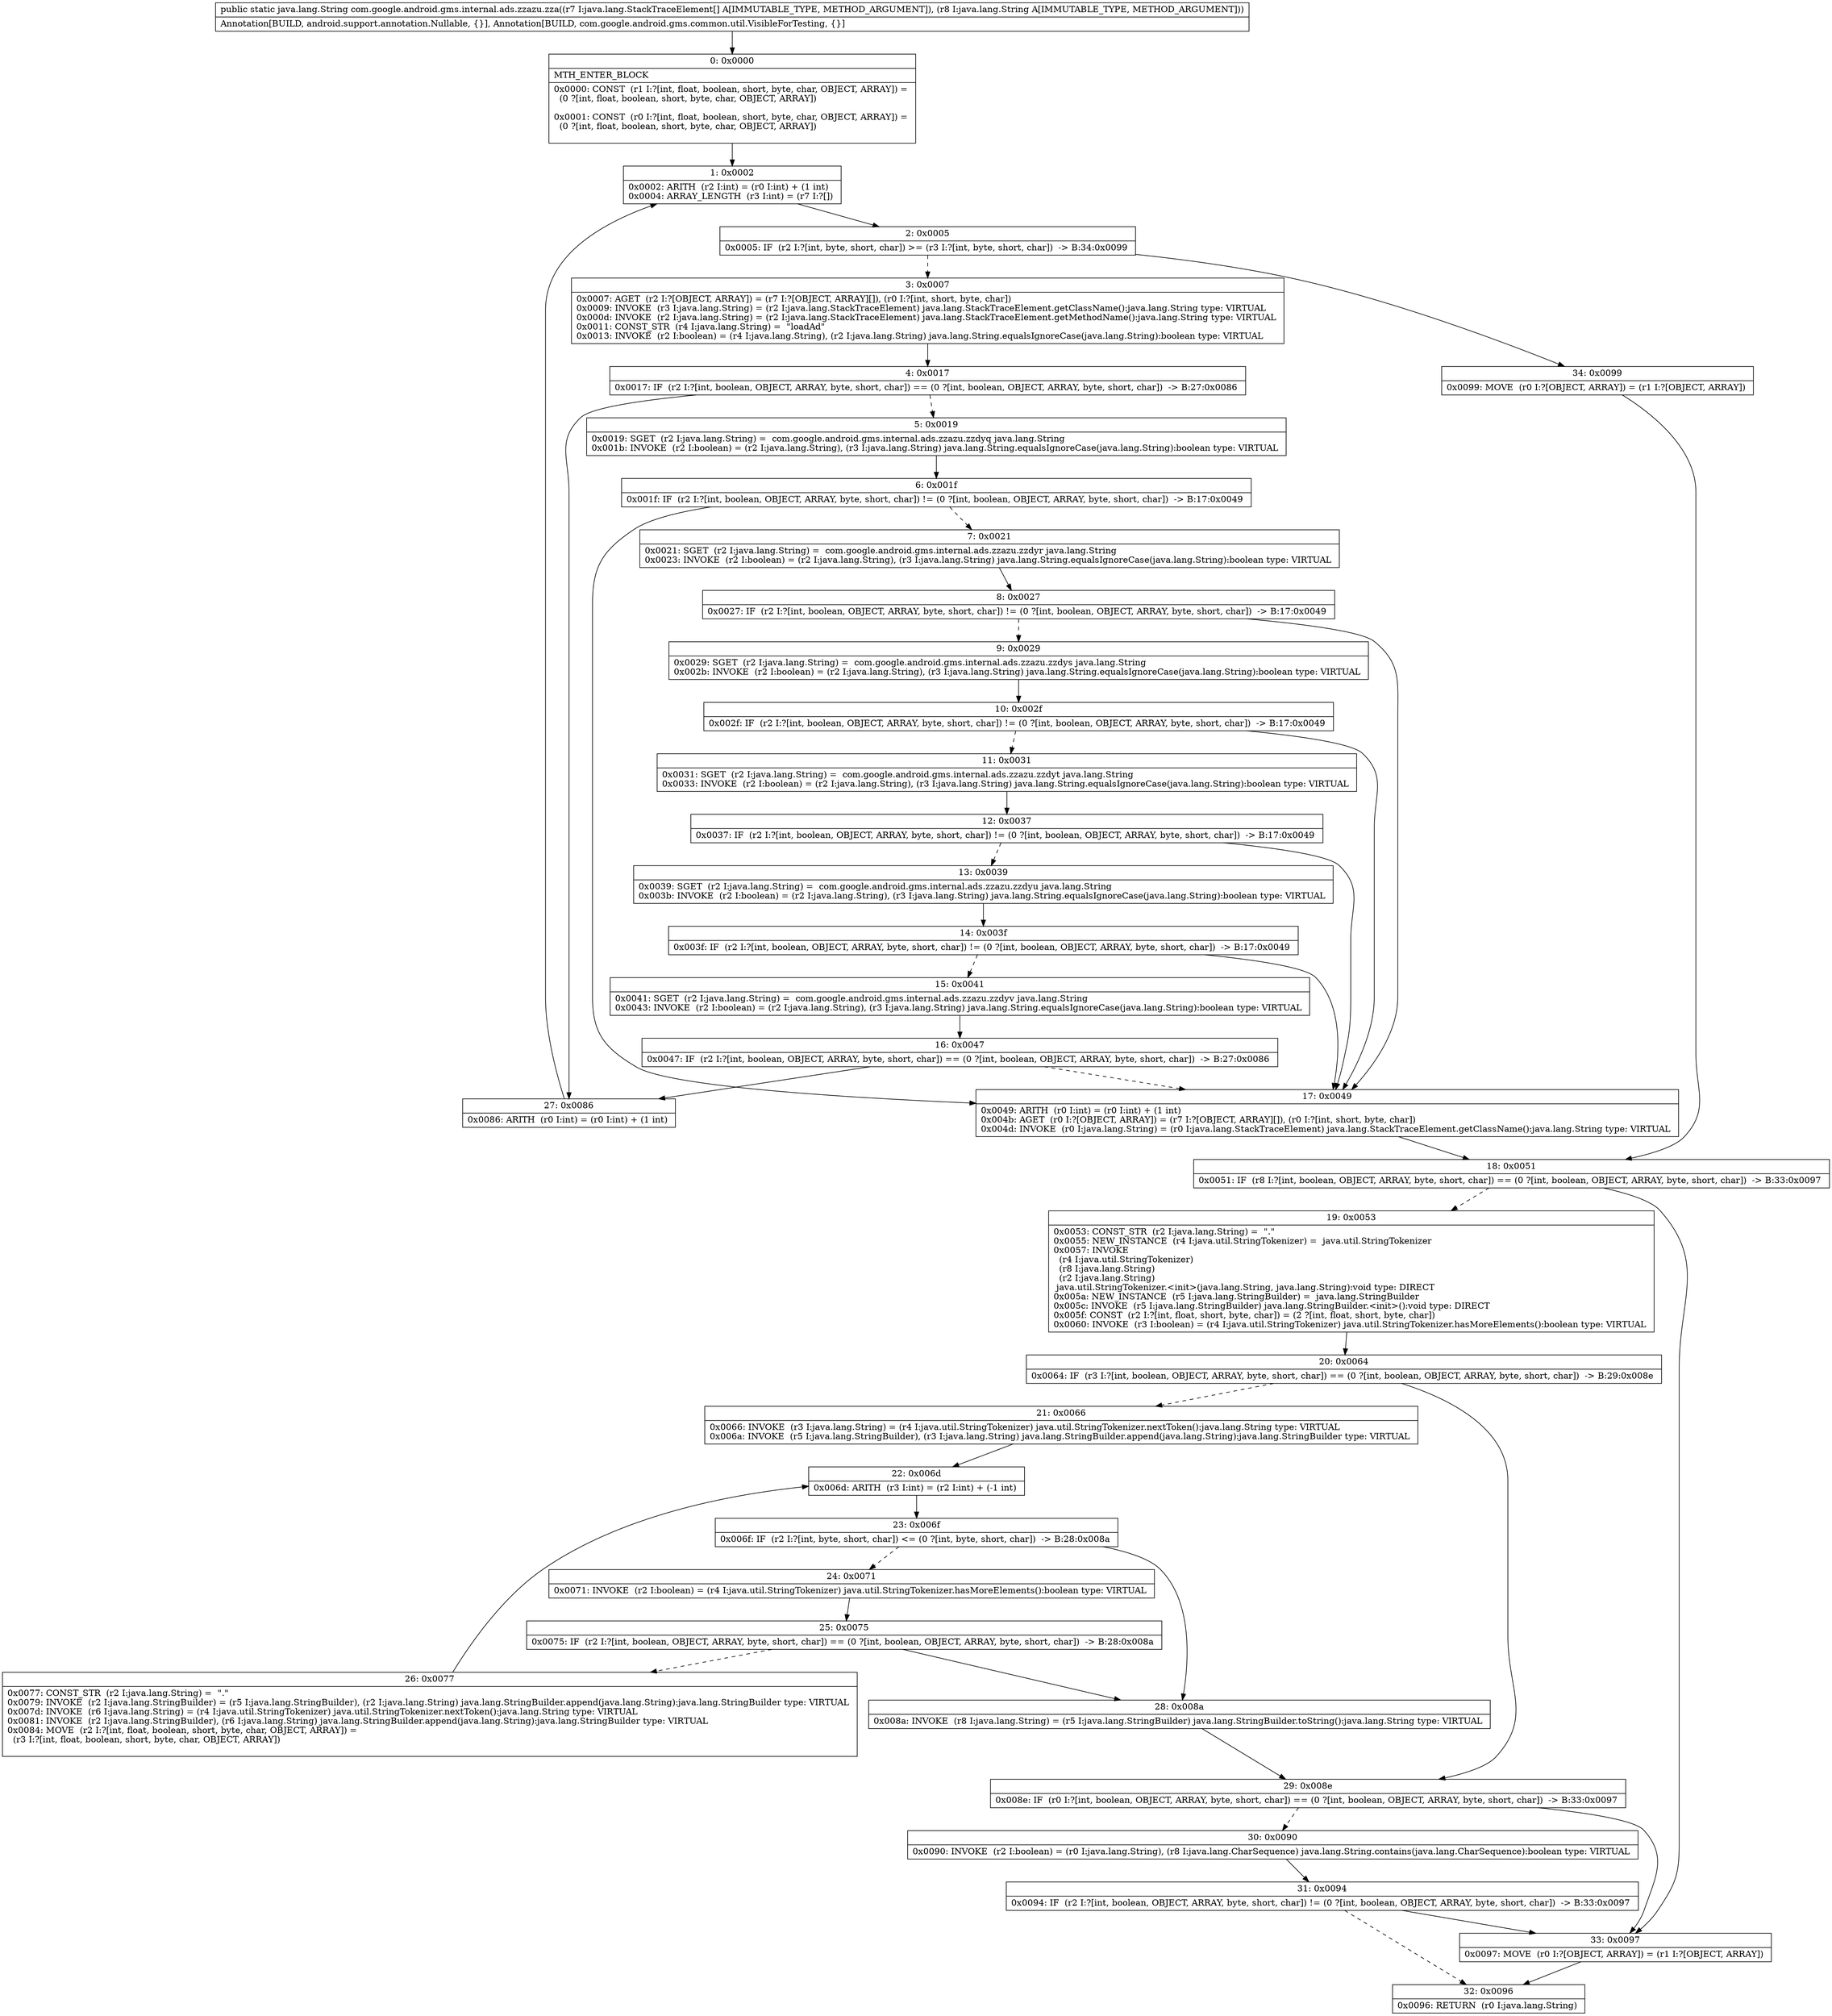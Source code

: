 digraph "CFG forcom.google.android.gms.internal.ads.zzazu.zza([Ljava\/lang\/StackTraceElement;Ljava\/lang\/String;)Ljava\/lang\/String;" {
Node_0 [shape=record,label="{0\:\ 0x0000|MTH_ENTER_BLOCK\l|0x0000: CONST  (r1 I:?[int, float, boolean, short, byte, char, OBJECT, ARRAY]) = \l  (0 ?[int, float, boolean, short, byte, char, OBJECT, ARRAY])\l \l0x0001: CONST  (r0 I:?[int, float, boolean, short, byte, char, OBJECT, ARRAY]) = \l  (0 ?[int, float, boolean, short, byte, char, OBJECT, ARRAY])\l \l}"];
Node_1 [shape=record,label="{1\:\ 0x0002|0x0002: ARITH  (r2 I:int) = (r0 I:int) + (1 int) \l0x0004: ARRAY_LENGTH  (r3 I:int) = (r7 I:?[]) \l}"];
Node_2 [shape=record,label="{2\:\ 0x0005|0x0005: IF  (r2 I:?[int, byte, short, char]) \>= (r3 I:?[int, byte, short, char])  \-\> B:34:0x0099 \l}"];
Node_3 [shape=record,label="{3\:\ 0x0007|0x0007: AGET  (r2 I:?[OBJECT, ARRAY]) = (r7 I:?[OBJECT, ARRAY][]), (r0 I:?[int, short, byte, char]) \l0x0009: INVOKE  (r3 I:java.lang.String) = (r2 I:java.lang.StackTraceElement) java.lang.StackTraceElement.getClassName():java.lang.String type: VIRTUAL \l0x000d: INVOKE  (r2 I:java.lang.String) = (r2 I:java.lang.StackTraceElement) java.lang.StackTraceElement.getMethodName():java.lang.String type: VIRTUAL \l0x0011: CONST_STR  (r4 I:java.lang.String) =  \"loadAd\" \l0x0013: INVOKE  (r2 I:boolean) = (r4 I:java.lang.String), (r2 I:java.lang.String) java.lang.String.equalsIgnoreCase(java.lang.String):boolean type: VIRTUAL \l}"];
Node_4 [shape=record,label="{4\:\ 0x0017|0x0017: IF  (r2 I:?[int, boolean, OBJECT, ARRAY, byte, short, char]) == (0 ?[int, boolean, OBJECT, ARRAY, byte, short, char])  \-\> B:27:0x0086 \l}"];
Node_5 [shape=record,label="{5\:\ 0x0019|0x0019: SGET  (r2 I:java.lang.String) =  com.google.android.gms.internal.ads.zzazu.zzdyq java.lang.String \l0x001b: INVOKE  (r2 I:boolean) = (r2 I:java.lang.String), (r3 I:java.lang.String) java.lang.String.equalsIgnoreCase(java.lang.String):boolean type: VIRTUAL \l}"];
Node_6 [shape=record,label="{6\:\ 0x001f|0x001f: IF  (r2 I:?[int, boolean, OBJECT, ARRAY, byte, short, char]) != (0 ?[int, boolean, OBJECT, ARRAY, byte, short, char])  \-\> B:17:0x0049 \l}"];
Node_7 [shape=record,label="{7\:\ 0x0021|0x0021: SGET  (r2 I:java.lang.String) =  com.google.android.gms.internal.ads.zzazu.zzdyr java.lang.String \l0x0023: INVOKE  (r2 I:boolean) = (r2 I:java.lang.String), (r3 I:java.lang.String) java.lang.String.equalsIgnoreCase(java.lang.String):boolean type: VIRTUAL \l}"];
Node_8 [shape=record,label="{8\:\ 0x0027|0x0027: IF  (r2 I:?[int, boolean, OBJECT, ARRAY, byte, short, char]) != (0 ?[int, boolean, OBJECT, ARRAY, byte, short, char])  \-\> B:17:0x0049 \l}"];
Node_9 [shape=record,label="{9\:\ 0x0029|0x0029: SGET  (r2 I:java.lang.String) =  com.google.android.gms.internal.ads.zzazu.zzdys java.lang.String \l0x002b: INVOKE  (r2 I:boolean) = (r2 I:java.lang.String), (r3 I:java.lang.String) java.lang.String.equalsIgnoreCase(java.lang.String):boolean type: VIRTUAL \l}"];
Node_10 [shape=record,label="{10\:\ 0x002f|0x002f: IF  (r2 I:?[int, boolean, OBJECT, ARRAY, byte, short, char]) != (0 ?[int, boolean, OBJECT, ARRAY, byte, short, char])  \-\> B:17:0x0049 \l}"];
Node_11 [shape=record,label="{11\:\ 0x0031|0x0031: SGET  (r2 I:java.lang.String) =  com.google.android.gms.internal.ads.zzazu.zzdyt java.lang.String \l0x0033: INVOKE  (r2 I:boolean) = (r2 I:java.lang.String), (r3 I:java.lang.String) java.lang.String.equalsIgnoreCase(java.lang.String):boolean type: VIRTUAL \l}"];
Node_12 [shape=record,label="{12\:\ 0x0037|0x0037: IF  (r2 I:?[int, boolean, OBJECT, ARRAY, byte, short, char]) != (0 ?[int, boolean, OBJECT, ARRAY, byte, short, char])  \-\> B:17:0x0049 \l}"];
Node_13 [shape=record,label="{13\:\ 0x0039|0x0039: SGET  (r2 I:java.lang.String) =  com.google.android.gms.internal.ads.zzazu.zzdyu java.lang.String \l0x003b: INVOKE  (r2 I:boolean) = (r2 I:java.lang.String), (r3 I:java.lang.String) java.lang.String.equalsIgnoreCase(java.lang.String):boolean type: VIRTUAL \l}"];
Node_14 [shape=record,label="{14\:\ 0x003f|0x003f: IF  (r2 I:?[int, boolean, OBJECT, ARRAY, byte, short, char]) != (0 ?[int, boolean, OBJECT, ARRAY, byte, short, char])  \-\> B:17:0x0049 \l}"];
Node_15 [shape=record,label="{15\:\ 0x0041|0x0041: SGET  (r2 I:java.lang.String) =  com.google.android.gms.internal.ads.zzazu.zzdyv java.lang.String \l0x0043: INVOKE  (r2 I:boolean) = (r2 I:java.lang.String), (r3 I:java.lang.String) java.lang.String.equalsIgnoreCase(java.lang.String):boolean type: VIRTUAL \l}"];
Node_16 [shape=record,label="{16\:\ 0x0047|0x0047: IF  (r2 I:?[int, boolean, OBJECT, ARRAY, byte, short, char]) == (0 ?[int, boolean, OBJECT, ARRAY, byte, short, char])  \-\> B:27:0x0086 \l}"];
Node_17 [shape=record,label="{17\:\ 0x0049|0x0049: ARITH  (r0 I:int) = (r0 I:int) + (1 int) \l0x004b: AGET  (r0 I:?[OBJECT, ARRAY]) = (r7 I:?[OBJECT, ARRAY][]), (r0 I:?[int, short, byte, char]) \l0x004d: INVOKE  (r0 I:java.lang.String) = (r0 I:java.lang.StackTraceElement) java.lang.StackTraceElement.getClassName():java.lang.String type: VIRTUAL \l}"];
Node_18 [shape=record,label="{18\:\ 0x0051|0x0051: IF  (r8 I:?[int, boolean, OBJECT, ARRAY, byte, short, char]) == (0 ?[int, boolean, OBJECT, ARRAY, byte, short, char])  \-\> B:33:0x0097 \l}"];
Node_19 [shape=record,label="{19\:\ 0x0053|0x0053: CONST_STR  (r2 I:java.lang.String) =  \".\" \l0x0055: NEW_INSTANCE  (r4 I:java.util.StringTokenizer) =  java.util.StringTokenizer \l0x0057: INVOKE  \l  (r4 I:java.util.StringTokenizer)\l  (r8 I:java.lang.String)\l  (r2 I:java.lang.String)\l java.util.StringTokenizer.\<init\>(java.lang.String, java.lang.String):void type: DIRECT \l0x005a: NEW_INSTANCE  (r5 I:java.lang.StringBuilder) =  java.lang.StringBuilder \l0x005c: INVOKE  (r5 I:java.lang.StringBuilder) java.lang.StringBuilder.\<init\>():void type: DIRECT \l0x005f: CONST  (r2 I:?[int, float, short, byte, char]) = (2 ?[int, float, short, byte, char]) \l0x0060: INVOKE  (r3 I:boolean) = (r4 I:java.util.StringTokenizer) java.util.StringTokenizer.hasMoreElements():boolean type: VIRTUAL \l}"];
Node_20 [shape=record,label="{20\:\ 0x0064|0x0064: IF  (r3 I:?[int, boolean, OBJECT, ARRAY, byte, short, char]) == (0 ?[int, boolean, OBJECT, ARRAY, byte, short, char])  \-\> B:29:0x008e \l}"];
Node_21 [shape=record,label="{21\:\ 0x0066|0x0066: INVOKE  (r3 I:java.lang.String) = (r4 I:java.util.StringTokenizer) java.util.StringTokenizer.nextToken():java.lang.String type: VIRTUAL \l0x006a: INVOKE  (r5 I:java.lang.StringBuilder), (r3 I:java.lang.String) java.lang.StringBuilder.append(java.lang.String):java.lang.StringBuilder type: VIRTUAL \l}"];
Node_22 [shape=record,label="{22\:\ 0x006d|0x006d: ARITH  (r3 I:int) = (r2 I:int) + (\-1 int) \l}"];
Node_23 [shape=record,label="{23\:\ 0x006f|0x006f: IF  (r2 I:?[int, byte, short, char]) \<= (0 ?[int, byte, short, char])  \-\> B:28:0x008a \l}"];
Node_24 [shape=record,label="{24\:\ 0x0071|0x0071: INVOKE  (r2 I:boolean) = (r4 I:java.util.StringTokenizer) java.util.StringTokenizer.hasMoreElements():boolean type: VIRTUAL \l}"];
Node_25 [shape=record,label="{25\:\ 0x0075|0x0075: IF  (r2 I:?[int, boolean, OBJECT, ARRAY, byte, short, char]) == (0 ?[int, boolean, OBJECT, ARRAY, byte, short, char])  \-\> B:28:0x008a \l}"];
Node_26 [shape=record,label="{26\:\ 0x0077|0x0077: CONST_STR  (r2 I:java.lang.String) =  \".\" \l0x0079: INVOKE  (r2 I:java.lang.StringBuilder) = (r5 I:java.lang.StringBuilder), (r2 I:java.lang.String) java.lang.StringBuilder.append(java.lang.String):java.lang.StringBuilder type: VIRTUAL \l0x007d: INVOKE  (r6 I:java.lang.String) = (r4 I:java.util.StringTokenizer) java.util.StringTokenizer.nextToken():java.lang.String type: VIRTUAL \l0x0081: INVOKE  (r2 I:java.lang.StringBuilder), (r6 I:java.lang.String) java.lang.StringBuilder.append(java.lang.String):java.lang.StringBuilder type: VIRTUAL \l0x0084: MOVE  (r2 I:?[int, float, boolean, short, byte, char, OBJECT, ARRAY]) = \l  (r3 I:?[int, float, boolean, short, byte, char, OBJECT, ARRAY])\l \l}"];
Node_27 [shape=record,label="{27\:\ 0x0086|0x0086: ARITH  (r0 I:int) = (r0 I:int) + (1 int) \l}"];
Node_28 [shape=record,label="{28\:\ 0x008a|0x008a: INVOKE  (r8 I:java.lang.String) = (r5 I:java.lang.StringBuilder) java.lang.StringBuilder.toString():java.lang.String type: VIRTUAL \l}"];
Node_29 [shape=record,label="{29\:\ 0x008e|0x008e: IF  (r0 I:?[int, boolean, OBJECT, ARRAY, byte, short, char]) == (0 ?[int, boolean, OBJECT, ARRAY, byte, short, char])  \-\> B:33:0x0097 \l}"];
Node_30 [shape=record,label="{30\:\ 0x0090|0x0090: INVOKE  (r2 I:boolean) = (r0 I:java.lang.String), (r8 I:java.lang.CharSequence) java.lang.String.contains(java.lang.CharSequence):boolean type: VIRTUAL \l}"];
Node_31 [shape=record,label="{31\:\ 0x0094|0x0094: IF  (r2 I:?[int, boolean, OBJECT, ARRAY, byte, short, char]) != (0 ?[int, boolean, OBJECT, ARRAY, byte, short, char])  \-\> B:33:0x0097 \l}"];
Node_32 [shape=record,label="{32\:\ 0x0096|0x0096: RETURN  (r0 I:java.lang.String) \l}"];
Node_33 [shape=record,label="{33\:\ 0x0097|0x0097: MOVE  (r0 I:?[OBJECT, ARRAY]) = (r1 I:?[OBJECT, ARRAY]) \l}"];
Node_34 [shape=record,label="{34\:\ 0x0099|0x0099: MOVE  (r0 I:?[OBJECT, ARRAY]) = (r1 I:?[OBJECT, ARRAY]) \l}"];
MethodNode[shape=record,label="{public static java.lang.String com.google.android.gms.internal.ads.zzazu.zza((r7 I:java.lang.StackTraceElement[] A[IMMUTABLE_TYPE, METHOD_ARGUMENT]), (r8 I:java.lang.String A[IMMUTABLE_TYPE, METHOD_ARGUMENT]))  | Annotation[BUILD, android.support.annotation.Nullable, \{\}], Annotation[BUILD, com.google.android.gms.common.util.VisibleForTesting, \{\}]\l}"];
MethodNode -> Node_0;
Node_0 -> Node_1;
Node_1 -> Node_2;
Node_2 -> Node_3[style=dashed];
Node_2 -> Node_34;
Node_3 -> Node_4;
Node_4 -> Node_5[style=dashed];
Node_4 -> Node_27;
Node_5 -> Node_6;
Node_6 -> Node_7[style=dashed];
Node_6 -> Node_17;
Node_7 -> Node_8;
Node_8 -> Node_9[style=dashed];
Node_8 -> Node_17;
Node_9 -> Node_10;
Node_10 -> Node_11[style=dashed];
Node_10 -> Node_17;
Node_11 -> Node_12;
Node_12 -> Node_13[style=dashed];
Node_12 -> Node_17;
Node_13 -> Node_14;
Node_14 -> Node_15[style=dashed];
Node_14 -> Node_17;
Node_15 -> Node_16;
Node_16 -> Node_17[style=dashed];
Node_16 -> Node_27;
Node_17 -> Node_18;
Node_18 -> Node_19[style=dashed];
Node_18 -> Node_33;
Node_19 -> Node_20;
Node_20 -> Node_21[style=dashed];
Node_20 -> Node_29;
Node_21 -> Node_22;
Node_22 -> Node_23;
Node_23 -> Node_24[style=dashed];
Node_23 -> Node_28;
Node_24 -> Node_25;
Node_25 -> Node_26[style=dashed];
Node_25 -> Node_28;
Node_26 -> Node_22;
Node_27 -> Node_1;
Node_28 -> Node_29;
Node_29 -> Node_30[style=dashed];
Node_29 -> Node_33;
Node_30 -> Node_31;
Node_31 -> Node_32[style=dashed];
Node_31 -> Node_33;
Node_33 -> Node_32;
Node_34 -> Node_18;
}

